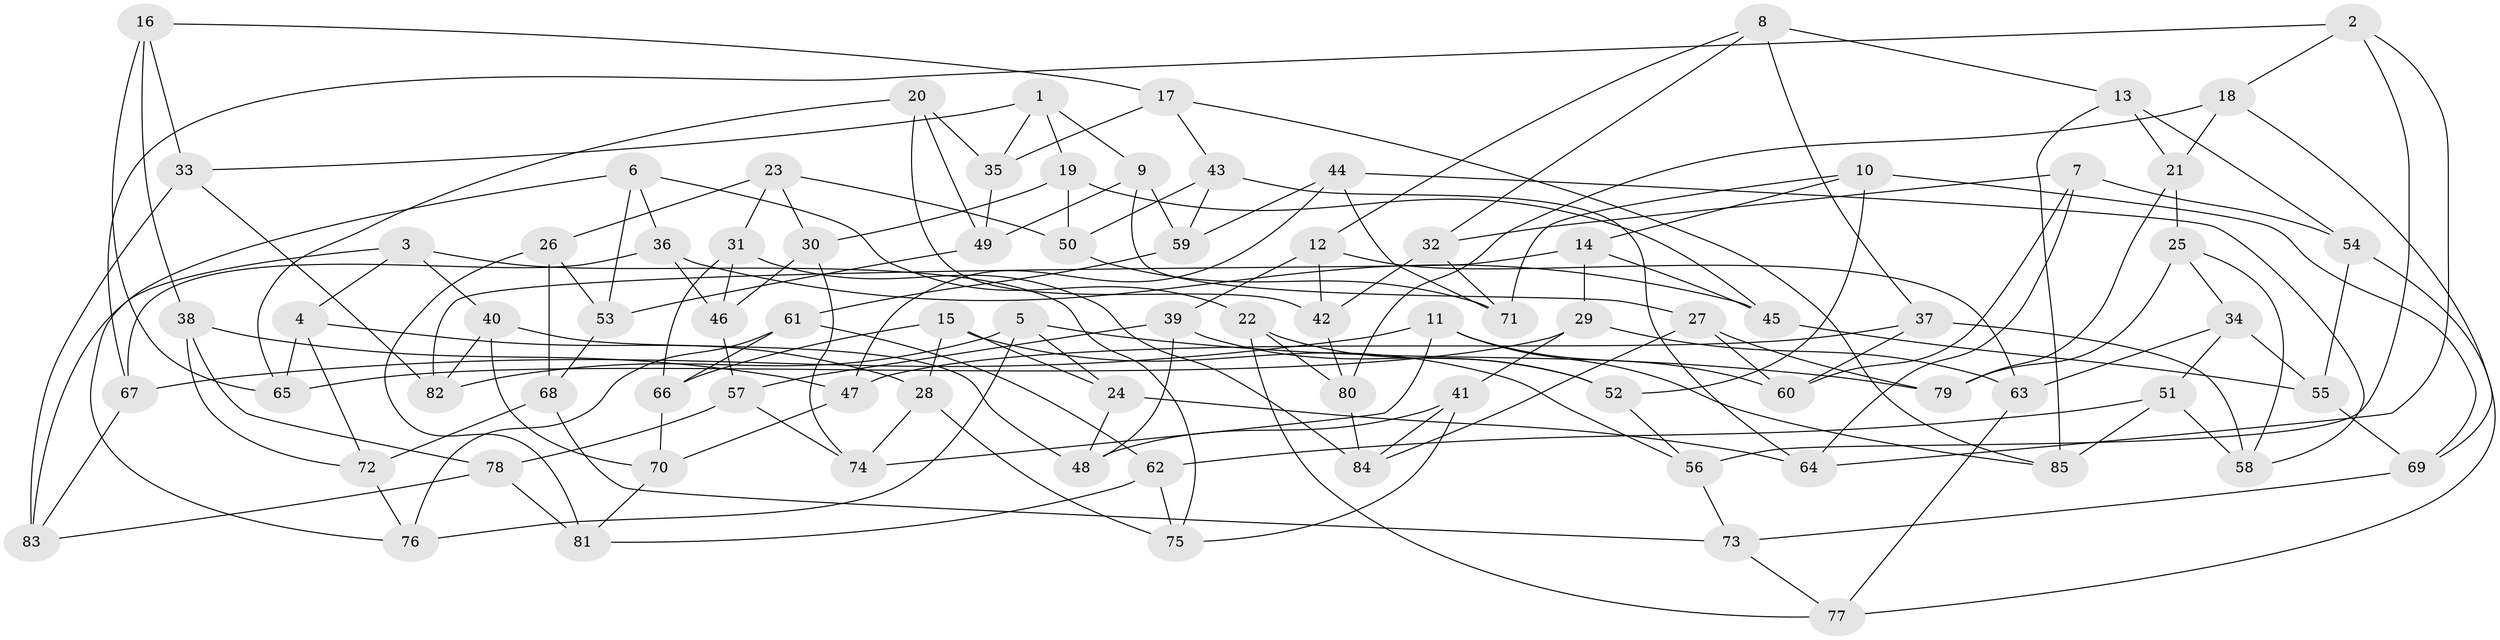 // Generated by graph-tools (version 1.1) at 2025/16/03/09/25 04:16:18]
// undirected, 85 vertices, 170 edges
graph export_dot {
graph [start="1"]
  node [color=gray90,style=filled];
  1;
  2;
  3;
  4;
  5;
  6;
  7;
  8;
  9;
  10;
  11;
  12;
  13;
  14;
  15;
  16;
  17;
  18;
  19;
  20;
  21;
  22;
  23;
  24;
  25;
  26;
  27;
  28;
  29;
  30;
  31;
  32;
  33;
  34;
  35;
  36;
  37;
  38;
  39;
  40;
  41;
  42;
  43;
  44;
  45;
  46;
  47;
  48;
  49;
  50;
  51;
  52;
  53;
  54;
  55;
  56;
  57;
  58;
  59;
  60;
  61;
  62;
  63;
  64;
  65;
  66;
  67;
  68;
  69;
  70;
  71;
  72;
  73;
  74;
  75;
  76;
  77;
  78;
  79;
  80;
  81;
  82;
  83;
  84;
  85;
  1 -- 9;
  1 -- 35;
  1 -- 19;
  1 -- 33;
  2 -- 56;
  2 -- 67;
  2 -- 18;
  2 -- 64;
  3 -- 4;
  3 -- 75;
  3 -- 40;
  3 -- 83;
  4 -- 72;
  4 -- 28;
  4 -- 65;
  5 -- 24;
  5 -- 82;
  5 -- 79;
  5 -- 76;
  6 -- 22;
  6 -- 76;
  6 -- 53;
  6 -- 36;
  7 -- 32;
  7 -- 60;
  7 -- 54;
  7 -- 64;
  8 -- 13;
  8 -- 12;
  8 -- 37;
  8 -- 32;
  9 -- 49;
  9 -- 27;
  9 -- 59;
  10 -- 69;
  10 -- 71;
  10 -- 52;
  10 -- 14;
  11 -- 85;
  11 -- 67;
  11 -- 74;
  11 -- 60;
  12 -- 63;
  12 -- 42;
  12 -- 39;
  13 -- 54;
  13 -- 21;
  13 -- 85;
  14 -- 82;
  14 -- 45;
  14 -- 29;
  15 -- 66;
  15 -- 24;
  15 -- 56;
  15 -- 28;
  16 -- 17;
  16 -- 38;
  16 -- 33;
  16 -- 65;
  17 -- 43;
  17 -- 85;
  17 -- 35;
  18 -- 80;
  18 -- 69;
  18 -- 21;
  19 -- 45;
  19 -- 30;
  19 -- 50;
  20 -- 49;
  20 -- 65;
  20 -- 42;
  20 -- 35;
  21 -- 25;
  21 -- 79;
  22 -- 52;
  22 -- 77;
  22 -- 80;
  23 -- 30;
  23 -- 50;
  23 -- 26;
  23 -- 31;
  24 -- 64;
  24 -- 48;
  25 -- 79;
  25 -- 58;
  25 -- 34;
  26 -- 53;
  26 -- 81;
  26 -- 68;
  27 -- 79;
  27 -- 60;
  27 -- 84;
  28 -- 74;
  28 -- 75;
  29 -- 65;
  29 -- 41;
  29 -- 63;
  30 -- 46;
  30 -- 74;
  31 -- 46;
  31 -- 66;
  31 -- 84;
  32 -- 71;
  32 -- 42;
  33 -- 82;
  33 -- 83;
  34 -- 63;
  34 -- 51;
  34 -- 55;
  35 -- 49;
  36 -- 46;
  36 -- 67;
  36 -- 45;
  37 -- 58;
  37 -- 60;
  37 -- 47;
  38 -- 47;
  38 -- 78;
  38 -- 72;
  39 -- 48;
  39 -- 52;
  39 -- 57;
  40 -- 82;
  40 -- 70;
  40 -- 48;
  41 -- 48;
  41 -- 75;
  41 -- 84;
  42 -- 80;
  43 -- 50;
  43 -- 59;
  43 -- 64;
  44 -- 71;
  44 -- 47;
  44 -- 59;
  44 -- 58;
  45 -- 55;
  46 -- 57;
  47 -- 70;
  49 -- 53;
  50 -- 71;
  51 -- 62;
  51 -- 58;
  51 -- 85;
  52 -- 56;
  53 -- 68;
  54 -- 77;
  54 -- 55;
  55 -- 69;
  56 -- 73;
  57 -- 78;
  57 -- 74;
  59 -- 61;
  61 -- 66;
  61 -- 76;
  61 -- 62;
  62 -- 81;
  62 -- 75;
  63 -- 77;
  66 -- 70;
  67 -- 83;
  68 -- 73;
  68 -- 72;
  69 -- 73;
  70 -- 81;
  72 -- 76;
  73 -- 77;
  78 -- 83;
  78 -- 81;
  80 -- 84;
}
